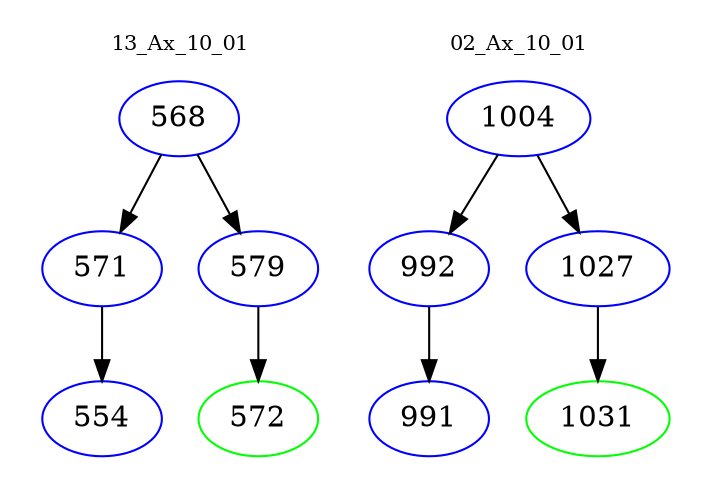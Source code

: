 digraph{
subgraph cluster_0 {
color = white
label = "13_Ax_10_01";
fontsize=10;
T0_568 [label="568", color="blue"]
T0_568 -> T0_571 [color="black"]
T0_571 [label="571", color="blue"]
T0_571 -> T0_554 [color="black"]
T0_554 [label="554", color="blue"]
T0_568 -> T0_579 [color="black"]
T0_579 [label="579", color="blue"]
T0_579 -> T0_572 [color="black"]
T0_572 [label="572", color="green"]
}
subgraph cluster_1 {
color = white
label = "02_Ax_10_01";
fontsize=10;
T1_1004 [label="1004", color="blue"]
T1_1004 -> T1_992 [color="black"]
T1_992 [label="992", color="blue"]
T1_992 -> T1_991 [color="black"]
T1_991 [label="991", color="blue"]
T1_1004 -> T1_1027 [color="black"]
T1_1027 [label="1027", color="blue"]
T1_1027 -> T1_1031 [color="black"]
T1_1031 [label="1031", color="green"]
}
}
